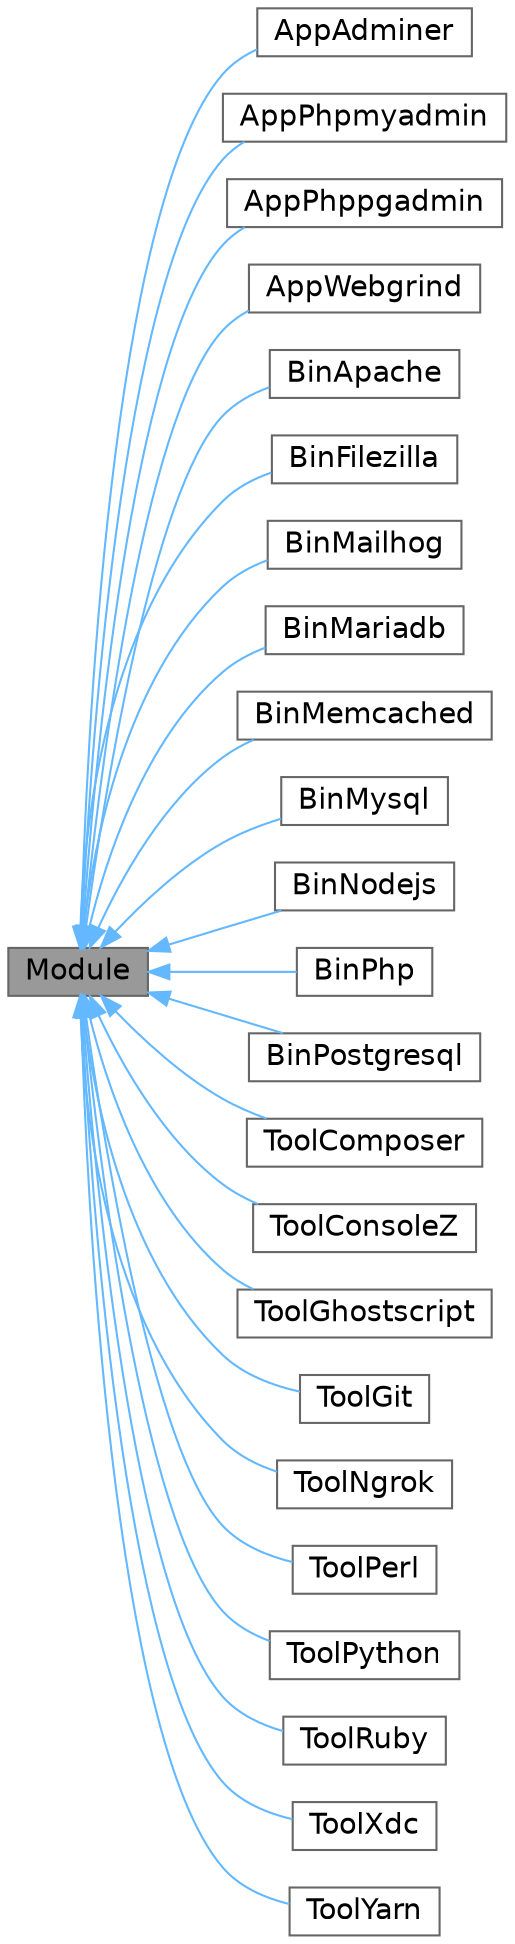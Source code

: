 digraph "Module"
{
 // LATEX_PDF_SIZE
  bgcolor="transparent";
  edge [fontname=Helvetica,fontsize=14,labelfontname=Helvetica,labelfontsize=14];
  node [fontname=Helvetica,fontsize=14,shape=box,height=0.2,width=0.4];
  rankdir="LR";
  Node1 [id="Node000001",label="Module",height=0.2,width=0.4,color="gray40", fillcolor="grey60", style="filled", fontcolor="black",tooltip=" "];
  Node1 -> Node2 [id="edge1_Node000001_Node000002",dir="back",color="steelblue1",style="solid",tooltip=" "];
  Node2 [id="Node000002",label="AppAdminer",height=0.2,width=0.4,color="gray40", fillcolor="white", style="filled",URL="$df/d54/classAppAdminer.html",tooltip=" "];
  Node1 -> Node3 [id="edge2_Node000001_Node000003",dir="back",color="steelblue1",style="solid",tooltip=" "];
  Node3 [id="Node000003",label="AppPhpmyadmin",height=0.2,width=0.4,color="gray40", fillcolor="white", style="filled",URL="$dd/dec/classAppPhpmyadmin.html",tooltip=" "];
  Node1 -> Node4 [id="edge3_Node000001_Node000004",dir="back",color="steelblue1",style="solid",tooltip=" "];
  Node4 [id="Node000004",label="AppPhppgadmin",height=0.2,width=0.4,color="gray40", fillcolor="white", style="filled",URL="$dc/d53/classAppPhppgadmin.html",tooltip=" "];
  Node1 -> Node5 [id="edge4_Node000001_Node000005",dir="back",color="steelblue1",style="solid",tooltip=" "];
  Node5 [id="Node000005",label="AppWebgrind",height=0.2,width=0.4,color="gray40", fillcolor="white", style="filled",URL="$dc/df4/classAppWebgrind.html",tooltip=" "];
  Node1 -> Node6 [id="edge5_Node000001_Node000006",dir="back",color="steelblue1",style="solid",tooltip=" "];
  Node6 [id="Node000006",label="BinApache",height=0.2,width=0.4,color="gray40", fillcolor="white", style="filled",URL="$d9/d6c/classBinApache.html",tooltip=" "];
  Node1 -> Node7 [id="edge6_Node000001_Node000007",dir="back",color="steelblue1",style="solid",tooltip=" "];
  Node7 [id="Node000007",label="BinFilezilla",height=0.2,width=0.4,color="gray40", fillcolor="white", style="filled",URL="$da/d23/classBinFilezilla.html",tooltip=" "];
  Node1 -> Node8 [id="edge7_Node000001_Node000008",dir="back",color="steelblue1",style="solid",tooltip=" "];
  Node8 [id="Node000008",label="BinMailhog",height=0.2,width=0.4,color="gray40", fillcolor="white", style="filled",URL="$db/df2/classBinMailhog.html",tooltip=" "];
  Node1 -> Node9 [id="edge8_Node000001_Node000009",dir="back",color="steelblue1",style="solid",tooltip=" "];
  Node9 [id="Node000009",label="BinMariadb",height=0.2,width=0.4,color="gray40", fillcolor="white", style="filled",URL="$d4/d8f/classBinMariadb.html",tooltip=" "];
  Node1 -> Node10 [id="edge9_Node000001_Node000010",dir="back",color="steelblue1",style="solid",tooltip=" "];
  Node10 [id="Node000010",label="BinMemcached",height=0.2,width=0.4,color="gray40", fillcolor="white", style="filled",URL="$da/d10/classBinMemcached.html",tooltip=" "];
  Node1 -> Node11 [id="edge10_Node000001_Node000011",dir="back",color="steelblue1",style="solid",tooltip=" "];
  Node11 [id="Node000011",label="BinMysql",height=0.2,width=0.4,color="gray40", fillcolor="white", style="filled",URL="$d6/d88/classBinMysql.html",tooltip=" "];
  Node1 -> Node12 [id="edge11_Node000001_Node000012",dir="back",color="steelblue1",style="solid",tooltip=" "];
  Node12 [id="Node000012",label="BinNodejs",height=0.2,width=0.4,color="gray40", fillcolor="white", style="filled",URL="$d8/d9c/classBinNodejs.html",tooltip=" "];
  Node1 -> Node13 [id="edge12_Node000001_Node000013",dir="back",color="steelblue1",style="solid",tooltip=" "];
  Node13 [id="Node000013",label="BinPhp",height=0.2,width=0.4,color="gray40", fillcolor="white", style="filled",URL="$dc/db3/classBinPhp.html",tooltip=" "];
  Node1 -> Node14 [id="edge13_Node000001_Node000014",dir="back",color="steelblue1",style="solid",tooltip=" "];
  Node14 [id="Node000014",label="BinPostgresql",height=0.2,width=0.4,color="gray40", fillcolor="white", style="filled",URL="$dc/db9/classBinPostgresql.html",tooltip=" "];
  Node1 -> Node15 [id="edge14_Node000001_Node000015",dir="back",color="steelblue1",style="solid",tooltip=" "];
  Node15 [id="Node000015",label="ToolComposer",height=0.2,width=0.4,color="gray40", fillcolor="white", style="filled",URL="$d7/d6f/classToolComposer.html",tooltip=" "];
  Node1 -> Node16 [id="edge15_Node000001_Node000016",dir="back",color="steelblue1",style="solid",tooltip=" "];
  Node16 [id="Node000016",label="ToolConsoleZ",height=0.2,width=0.4,color="gray40", fillcolor="white", style="filled",URL="$d6/d0c/classToolConsoleZ.html",tooltip=" "];
  Node1 -> Node17 [id="edge16_Node000001_Node000017",dir="back",color="steelblue1",style="solid",tooltip=" "];
  Node17 [id="Node000017",label="ToolGhostscript",height=0.2,width=0.4,color="gray40", fillcolor="white", style="filled",URL="$d3/df9/classToolGhostscript.html",tooltip=" "];
  Node1 -> Node18 [id="edge17_Node000001_Node000018",dir="back",color="steelblue1",style="solid",tooltip=" "];
  Node18 [id="Node000018",label="ToolGit",height=0.2,width=0.4,color="gray40", fillcolor="white", style="filled",URL="$d3/dc0/classToolGit.html",tooltip=" "];
  Node1 -> Node19 [id="edge18_Node000001_Node000019",dir="back",color="steelblue1",style="solid",tooltip=" "];
  Node19 [id="Node000019",label="ToolNgrok",height=0.2,width=0.4,color="gray40", fillcolor="white", style="filled",URL="$dc/d8f/classToolNgrok.html",tooltip=" "];
  Node1 -> Node20 [id="edge19_Node000001_Node000020",dir="back",color="steelblue1",style="solid",tooltip=" "];
  Node20 [id="Node000020",label="ToolPerl",height=0.2,width=0.4,color="gray40", fillcolor="white", style="filled",URL="$d0/dd5/classToolPerl.html",tooltip=" "];
  Node1 -> Node21 [id="edge20_Node000001_Node000021",dir="back",color="steelblue1",style="solid",tooltip=" "];
  Node21 [id="Node000021",label="ToolPython",height=0.2,width=0.4,color="gray40", fillcolor="white", style="filled",URL="$d4/d34/classToolPython.html",tooltip=" "];
  Node1 -> Node22 [id="edge21_Node000001_Node000022",dir="back",color="steelblue1",style="solid",tooltip=" "];
  Node22 [id="Node000022",label="ToolRuby",height=0.2,width=0.4,color="gray40", fillcolor="white", style="filled",URL="$de/d39/classToolRuby.html",tooltip=" "];
  Node1 -> Node23 [id="edge22_Node000001_Node000023",dir="back",color="steelblue1",style="solid",tooltip=" "];
  Node23 [id="Node000023",label="ToolXdc",height=0.2,width=0.4,color="gray40", fillcolor="white", style="filled",URL="$df/d1b/classToolXdc.html",tooltip=" "];
  Node1 -> Node24 [id="edge23_Node000001_Node000024",dir="back",color="steelblue1",style="solid",tooltip=" "];
  Node24 [id="Node000024",label="ToolYarn",height=0.2,width=0.4,color="gray40", fillcolor="white", style="filled",URL="$d7/d8e/classToolYarn.html",tooltip=" "];
}
